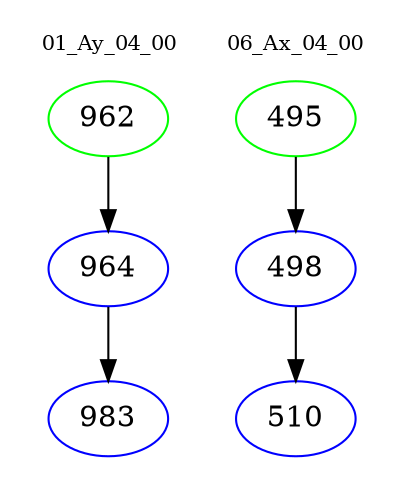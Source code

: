 digraph{
subgraph cluster_0 {
color = white
label = "01_Ay_04_00";
fontsize=10;
T0_962 [label="962", color="green"]
T0_962 -> T0_964 [color="black"]
T0_964 [label="964", color="blue"]
T0_964 -> T0_983 [color="black"]
T0_983 [label="983", color="blue"]
}
subgraph cluster_1 {
color = white
label = "06_Ax_04_00";
fontsize=10;
T1_495 [label="495", color="green"]
T1_495 -> T1_498 [color="black"]
T1_498 [label="498", color="blue"]
T1_498 -> T1_510 [color="black"]
T1_510 [label="510", color="blue"]
}
}
